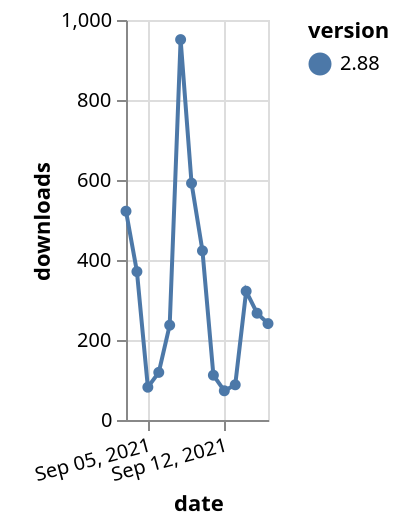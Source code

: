 {"$schema": "https://vega.github.io/schema/vega-lite/v5.json", "description": "A simple bar chart with embedded data.", "data": {"values": [{"date": "2021-09-03", "total": 224498, "delta": 522, "version": "2.88"}, {"date": "2021-09-04", "total": 224869, "delta": 371, "version": "2.88"}, {"date": "2021-09-05", "total": 224951, "delta": 82, "version": "2.88"}, {"date": "2021-09-06", "total": 225070, "delta": 119, "version": "2.88"}, {"date": "2021-09-07", "total": 225307, "delta": 237, "version": "2.88"}, {"date": "2021-09-08", "total": 226258, "delta": 951, "version": "2.88"}, {"date": "2021-09-09", "total": 226850, "delta": 592, "version": "2.88"}, {"date": "2021-09-10", "total": 227273, "delta": 423, "version": "2.88"}, {"date": "2021-09-11", "total": 227385, "delta": 112, "version": "2.88"}, {"date": "2021-09-12", "total": 227458, "delta": 73, "version": "2.88"}, {"date": "2021-09-13", "total": 227546, "delta": 88, "version": "2.88"}, {"date": "2021-09-14", "total": 227868, "delta": 322, "version": "2.88"}, {"date": "2021-09-15", "total": 228135, "delta": 267, "version": "2.88"}, {"date": "2021-09-16", "total": 228376, "delta": 241, "version": "2.88"}]}, "width": "container", "mark": {"type": "line", "point": {"filled": true}}, "encoding": {"x": {"field": "date", "type": "temporal", "timeUnit": "yearmonthdate", "title": "date", "axis": {"labelAngle": -15}}, "y": {"field": "delta", "type": "quantitative", "title": "downloads"}, "color": {"field": "version", "type": "nominal"}, "tooltip": {"field": "delta"}}}
